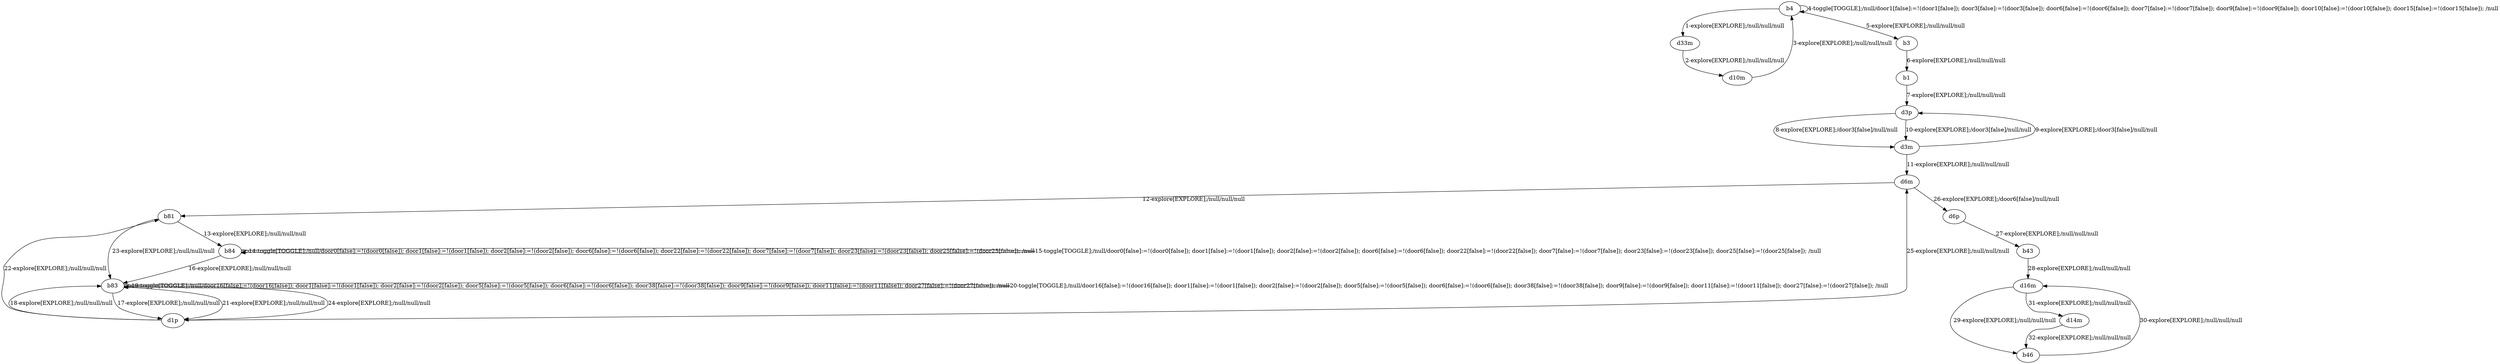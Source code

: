 # Total number of goals covered by this test: 1
# d14m --> b46

digraph g {
"b4" -> "d33m" [label = "1-explore[EXPLORE];/null/null/null"];
"d33m" -> "d10m" [label = "2-explore[EXPLORE];/null/null/null"];
"d10m" -> "b4" [label = "3-explore[EXPLORE];/null/null/null"];
"b4" -> "b4" [label = "4-toggle[TOGGLE];/null/door1[false]:=!(door1[false]); door3[false]:=!(door3[false]); door6[false]:=!(door6[false]); door7[false]:=!(door7[false]); door9[false]:=!(door9[false]); door10[false]:=!(door10[false]); door15[false]:=!(door15[false]); /null"];
"b4" -> "b3" [label = "5-explore[EXPLORE];/null/null/null"];
"b3" -> "b1" [label = "6-explore[EXPLORE];/null/null/null"];
"b1" -> "d3p" [label = "7-explore[EXPLORE];/null/null/null"];
"d3p" -> "d3m" [label = "8-explore[EXPLORE];/door3[false]/null/null"];
"d3m" -> "d3p" [label = "9-explore[EXPLORE];/door3[false]/null/null"];
"d3p" -> "d3m" [label = "10-explore[EXPLORE];/door3[false]/null/null"];
"d3m" -> "d6m" [label = "11-explore[EXPLORE];/null/null/null"];
"d6m" -> "b81" [label = "12-explore[EXPLORE];/null/null/null"];
"b81" -> "b84" [label = "13-explore[EXPLORE];/null/null/null"];
"b84" -> "b84" [label = "14-toggle[TOGGLE];/null/door0[false]:=!(door0[false]); door1[false]:=!(door1[false]); door2[false]:=!(door2[false]); door6[false]:=!(door6[false]); door22[false]:=!(door22[false]); door7[false]:=!(door7[false]); door23[false]:=!(door23[false]); door25[false]:=!(door25[false]); /null"];
"b84" -> "b84" [label = "15-toggle[TOGGLE];/null/door0[false]:=!(door0[false]); door1[false]:=!(door1[false]); door2[false]:=!(door2[false]); door6[false]:=!(door6[false]); door22[false]:=!(door22[false]); door7[false]:=!(door7[false]); door23[false]:=!(door23[false]); door25[false]:=!(door25[false]); /null"];
"b84" -> "b83" [label = "16-explore[EXPLORE];/null/null/null"];
"b83" -> "d1p" [label = "17-explore[EXPLORE];/null/null/null"];
"d1p" -> "b83" [label = "18-explore[EXPLORE];/null/null/null"];
"b83" -> "b83" [label = "19-toggle[TOGGLE];/null/door16[false]:=!(door16[false]); door1[false]:=!(door1[false]); door2[false]:=!(door2[false]); door5[false]:=!(door5[false]); door6[false]:=!(door6[false]); door38[false]:=!(door38[false]); door9[false]:=!(door9[false]); door11[false]:=!(door11[false]); door27[false]:=!(door27[false]); /null"];
"b83" -> "b83" [label = "20-toggle[TOGGLE];/null/door16[false]:=!(door16[false]); door1[false]:=!(door1[false]); door2[false]:=!(door2[false]); door5[false]:=!(door5[false]); door6[false]:=!(door6[false]); door38[false]:=!(door38[false]); door9[false]:=!(door9[false]); door11[false]:=!(door11[false]); door27[false]:=!(door27[false]); /null"];
"b83" -> "d1p" [label = "21-explore[EXPLORE];/null/null/null"];
"d1p" -> "b81" [label = "22-explore[EXPLORE];/null/null/null"];
"b81" -> "b83" [label = "23-explore[EXPLORE];/null/null/null"];
"b83" -> "d1p" [label = "24-explore[EXPLORE];/null/null/null"];
"d1p" -> "d6m" [label = "25-explore[EXPLORE];/null/null/null"];
"d6m" -> "d6p" [label = "26-explore[EXPLORE];/door6[false]/null/null"];
"d6p" -> "b43" [label = "27-explore[EXPLORE];/null/null/null"];
"b43" -> "d16m" [label = "28-explore[EXPLORE];/null/null/null"];
"d16m" -> "b46" [label = "29-explore[EXPLORE];/null/null/null"];
"b46" -> "d16m" [label = "30-explore[EXPLORE];/null/null/null"];
"d16m" -> "d14m" [label = "31-explore[EXPLORE];/null/null/null"];
"d14m" -> "b46" [label = "32-explore[EXPLORE];/null/null/null"];
}